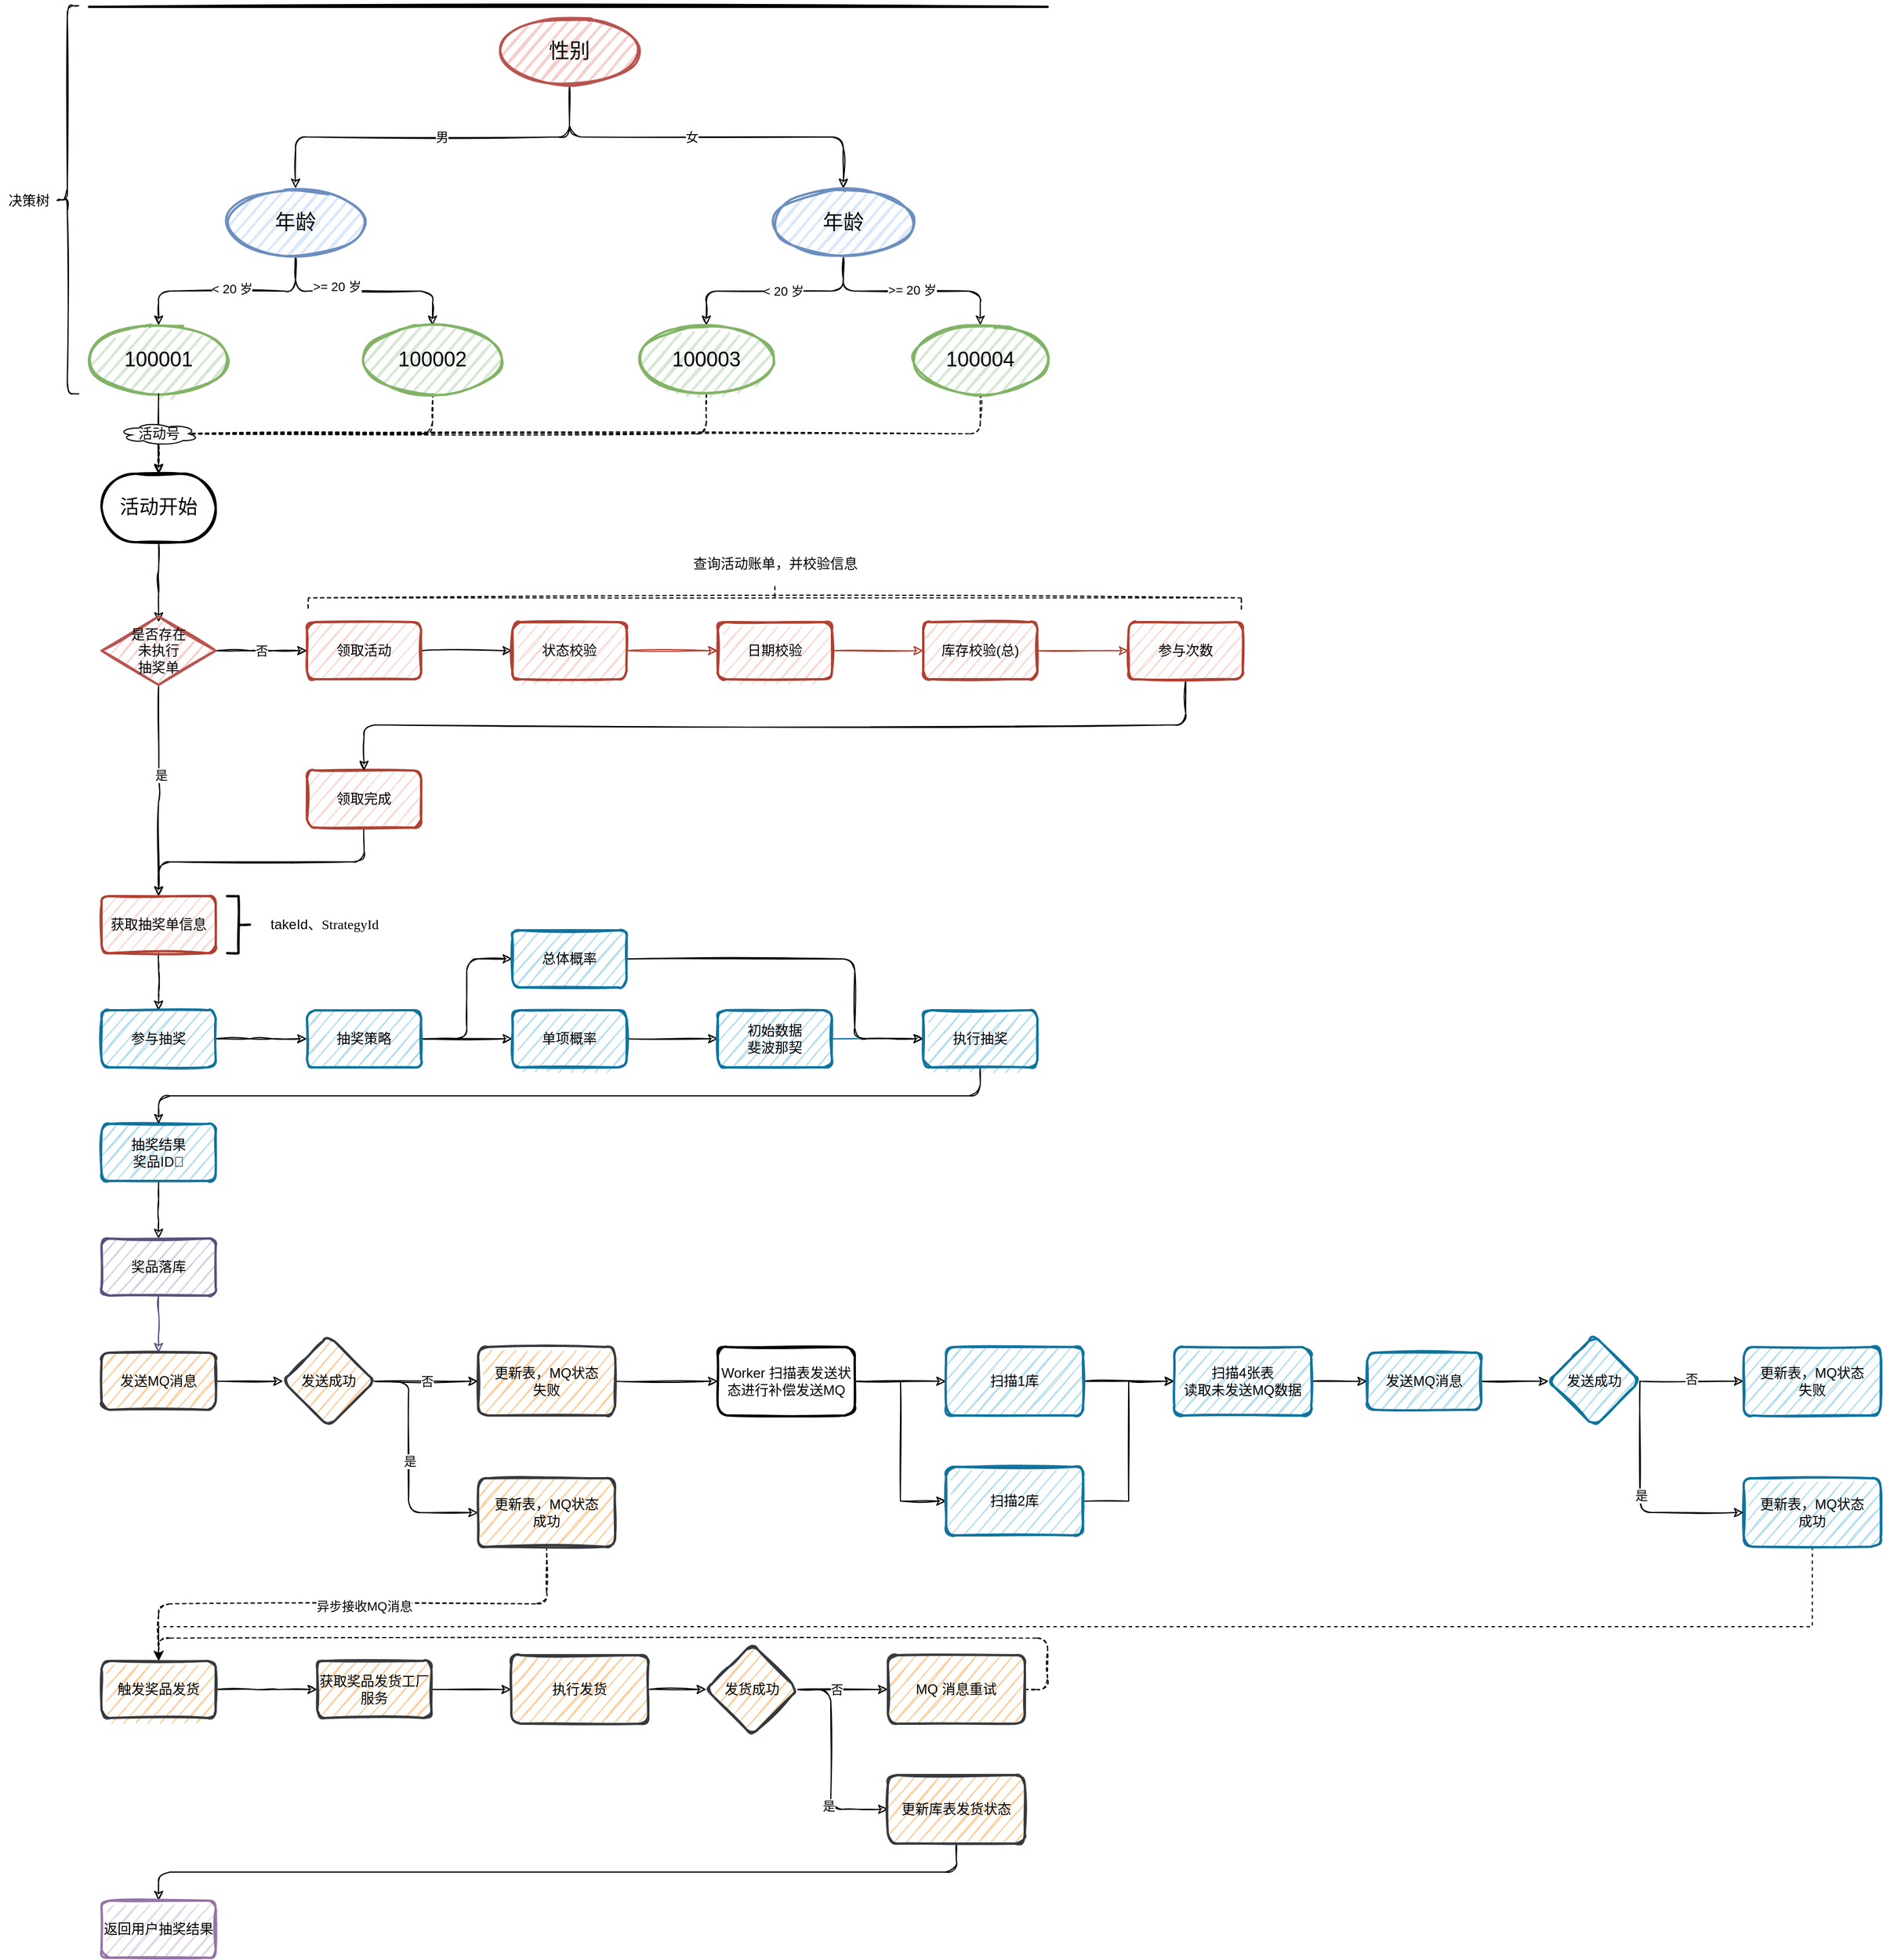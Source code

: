 <mxfile version="15.4.0" type="device" pages="2"><diagram id="vXGlkZkOUuBDMCx0TaZ9" name="主流程"><mxGraphModel dx="1773" dy="1756" grid="1" gridSize="10" guides="1" tooltips="1" connect="1" arrows="1" fold="1" page="1" pageScale="1" pageWidth="827" pageHeight="1169" math="0" shadow="0"><root><mxCell id="0"/><mxCell id="1" parent="0"/><mxCell id="6XH0-8EDcf9ullUSbxHj-54" style="edgeStyle=elbowEdgeStyle;sketch=1;orthogonalLoop=1;jettySize=auto;elbow=vertical;html=1;exitX=0.5;exitY=1;exitDx=0;exitDy=0;exitPerimeter=0;" parent="1" source="6XH0-8EDcf9ullUSbxHj-1" edge="1"><mxGeometry relative="1" as="geometry"><mxPoint x="131" y="120" as="targetPoint"/></mxGeometry></mxCell><mxCell id="6XH0-8EDcf9ullUSbxHj-1" value="&lt;font style=&quot;font-size: 17px&quot;&gt;活动开始&lt;/font&gt;" style="strokeWidth=2;html=1;shape=mxgraph.flowchart.terminator;whiteSpace=wrap;sketch=1;rounded=1;" parent="1" vertex="1"><mxGeometry x="81" y="-10" width="100" height="60" as="geometry"/></mxCell><mxCell id="6XH0-8EDcf9ullUSbxHj-8" value="" style="edgeStyle=none;sketch=1;orthogonalLoop=1;jettySize=auto;html=1;" parent="1" source="6XH0-8EDcf9ullUSbxHj-4" target="6XH0-8EDcf9ullUSbxHj-7" edge="1"><mxGeometry relative="1" as="geometry"/></mxCell><mxCell id="6XH0-8EDcf9ullUSbxHj-4" value="领取活动" style="whiteSpace=wrap;html=1;absoluteArcSize=1;arcSize=14;strokeWidth=2;sketch=1;fillColor=#fad9d5;strokeColor=#ae4132;rounded=1;" parent="1" vertex="1"><mxGeometry x="261" y="120" width="100" height="50" as="geometry"/></mxCell><mxCell id="6XH0-8EDcf9ullUSbxHj-49" value="" style="edgeStyle=elbowEdgeStyle;sketch=1;orthogonalLoop=1;jettySize=auto;elbow=vertical;html=1;" parent="1" source="6XH0-8EDcf9ullUSbxHj-15" target="6XH0-8EDcf9ullUSbxHj-48" edge="1"><mxGeometry relative="1" as="geometry"/></mxCell><mxCell id="6XH0-8EDcf9ullUSbxHj-15" value="领取完成" style="whiteSpace=wrap;html=1;absoluteArcSize=1;arcSize=14;strokeWidth=2;sketch=1;fillColor=#fad9d5;strokeColor=#ae4132;rounded=1;" parent="1" vertex="1"><mxGeometry x="261" y="250" width="100" height="50" as="geometry"/></mxCell><mxCell id="6XH0-8EDcf9ullUSbxHj-50" style="edgeStyle=elbowEdgeStyle;sketch=1;orthogonalLoop=1;jettySize=auto;elbow=vertical;html=1;exitX=0.5;exitY=1;exitDx=0;exitDy=0;entryX=0.5;entryY=0;entryDx=0;entryDy=0;" parent="1" source="6XH0-8EDcf9ullUSbxHj-48" target="6XH0-8EDcf9ullUSbxHj-19" edge="1"><mxGeometry relative="1" as="geometry"/></mxCell><mxCell id="6XH0-8EDcf9ullUSbxHj-48" value="获取抽奖单信息" style="whiteSpace=wrap;html=1;absoluteArcSize=1;arcSize=14;strokeWidth=2;sketch=1;fillColor=#fad9d5;strokeColor=#ae4132;rounded=1;" parent="1" vertex="1"><mxGeometry x="81" y="360" width="100" height="50" as="geometry"/></mxCell><mxCell id="6XH0-8EDcf9ullUSbxHj-23" value="" style="edgeStyle=elbowEdgeStyle;sketch=1;orthogonalLoop=1;jettySize=auto;elbow=vertical;html=1;fillColor=#b1ddf0;" parent="1" source="6XH0-8EDcf9ullUSbxHj-19" target="6XH0-8EDcf9ullUSbxHj-22" edge="1"><mxGeometry relative="1" as="geometry"/></mxCell><mxCell id="6XH0-8EDcf9ullUSbxHj-19" value="参与抽奖" style="whiteSpace=wrap;html=1;absoluteArcSize=1;arcSize=14;strokeWidth=2;sketch=1;fillColor=#b1ddf0;strokeColor=#10739e;rounded=1;" parent="1" vertex="1"><mxGeometry x="81" y="460" width="100" height="50" as="geometry"/></mxCell><mxCell id="6XH0-8EDcf9ullUSbxHj-41" value="" style="edgeStyle=elbowEdgeStyle;sketch=1;orthogonalLoop=1;jettySize=auto;elbow=vertical;html=1;" parent="1" source="6XH0-8EDcf9ullUSbxHj-37" target="6XH0-8EDcf9ullUSbxHj-40" edge="1"><mxGeometry relative="1" as="geometry"/></mxCell><mxCell id="6XH0-8EDcf9ullUSbxHj-37" value="抽奖结果&lt;br&gt;奖品ID🏅" style="whiteSpace=wrap;html=1;absoluteArcSize=1;arcSize=14;strokeWidth=2;sketch=1;fillColor=#b1ddf0;strokeColor=#10739e;rounded=1;" parent="1" vertex="1"><mxGeometry x="81" y="559.5" width="100" height="50" as="geometry"/></mxCell><mxCell id="6XH0-8EDcf9ullUSbxHj-43" value="" style="edgeStyle=elbowEdgeStyle;sketch=1;orthogonalLoop=1;jettySize=auto;elbow=vertical;html=1;fillColor=#d0cee2;strokeColor=#56517e;" parent="1" source="6XH0-8EDcf9ullUSbxHj-40" target="6XH0-8EDcf9ullUSbxHj-42" edge="1"><mxGeometry relative="1" as="geometry"/></mxCell><mxCell id="6XH0-8EDcf9ullUSbxHj-40" value="奖品落库" style="whiteSpace=wrap;html=1;absoluteArcSize=1;arcSize=14;strokeWidth=2;sketch=1;fillColor=#d0cee2;strokeColor=#56517e;rounded=1;" parent="1" vertex="1"><mxGeometry x="81" y="660" width="100" height="50" as="geometry"/></mxCell><mxCell id="6XH0-8EDcf9ullUSbxHj-45" value="" style="edgeStyle=elbowEdgeStyle;sketch=1;orthogonalLoop=1;jettySize=auto;elbow=vertical;html=1;dashed=1;" parent="1" source="-R9svivSNMf1CffQlSae-5" target="6XH0-8EDcf9ullUSbxHj-44" edge="1"><mxGeometry relative="1" as="geometry"/></mxCell><mxCell id="-R9svivSNMf1CffQlSae-14" value="异步接收MQ消息" style="edgeLabel;html=1;align=center;verticalAlign=middle;resizable=0;points=[];rounded=1;" parent="6XH0-8EDcf9ullUSbxHj-45" vertex="1" connectable="0"><mxGeometry x="-0.509" y="2" relative="1" as="geometry"><mxPoint x="-102" as="offset"/></mxGeometry></mxCell><mxCell id="-R9svivSNMf1CffQlSae-4" value="" style="edgeStyle=orthogonalEdgeStyle;orthogonalLoop=1;jettySize=auto;html=1;sketch=1;" parent="1" source="6XH0-8EDcf9ullUSbxHj-42" target="-R9svivSNMf1CffQlSae-3" edge="1"><mxGeometry relative="1" as="geometry"/></mxCell><mxCell id="6XH0-8EDcf9ullUSbxHj-42" value="发送MQ消息" style="whiteSpace=wrap;html=1;absoluteArcSize=1;arcSize=14;strokeWidth=2;sketch=1;fillColor=#ffcc99;strokeColor=#36393d;rounded=1;" parent="1" vertex="1"><mxGeometry x="81" y="760" width="100" height="50" as="geometry"/></mxCell><mxCell id="6XH0-8EDcf9ullUSbxHj-47" value="" style="edgeStyle=elbowEdgeStyle;sketch=1;orthogonalLoop=1;jettySize=auto;elbow=vertical;html=1;fillColor=#d5e8d4;" parent="1" source="6XH0-8EDcf9ullUSbxHj-44" target="6XH0-8EDcf9ullUSbxHj-46" edge="1"><mxGeometry relative="1" as="geometry"/></mxCell><mxCell id="6XH0-8EDcf9ullUSbxHj-44" value="触发奖品发货" style="whiteSpace=wrap;html=1;absoluteArcSize=1;arcSize=14;strokeWidth=2;sketch=1;fillColor=#ffcc99;strokeColor=#36393d;rounded=1;" parent="1" vertex="1"><mxGeometry x="81" y="1030" width="100" height="50" as="geometry"/></mxCell><mxCell id="-R9svivSNMf1CffQlSae-16" value="" style="edgeStyle=orthogonalEdgeStyle;sketch=1;orthogonalLoop=1;jettySize=auto;html=1;" parent="1" source="6XH0-8EDcf9ullUSbxHj-46" target="-R9svivSNMf1CffQlSae-15" edge="1"><mxGeometry relative="1" as="geometry"/></mxCell><mxCell id="6XH0-8EDcf9ullUSbxHj-46" value="获取奖品发货工厂服务" style="whiteSpace=wrap;html=1;absoluteArcSize=1;arcSize=14;strokeWidth=2;sketch=1;fillColor=#ffcc99;strokeColor=#36393d;rounded=1;" parent="1" vertex="1"><mxGeometry x="270" y="1030" width="100" height="50" as="geometry"/></mxCell><mxCell id="6XH0-8EDcf9ullUSbxHj-28" style="edgeStyle=orthogonalEdgeStyle;sketch=1;orthogonalLoop=1;jettySize=auto;html=1;exitX=1;exitY=0.5;exitDx=0;exitDy=0;entryX=0;entryY=0.5;entryDx=0;entryDy=0;" parent="1" source="6XH0-8EDcf9ullUSbxHj-22" target="6XH0-8EDcf9ullUSbxHj-24" edge="1"><mxGeometry relative="1" as="geometry"/></mxCell><mxCell id="6XH0-8EDcf9ullUSbxHj-29" style="edgeStyle=none;sketch=1;orthogonalLoop=1;jettySize=auto;html=1;exitX=1;exitY=0.5;exitDx=0;exitDy=0;fillColor=#b1ddf0;" parent="1" source="6XH0-8EDcf9ullUSbxHj-22" target="6XH0-8EDcf9ullUSbxHj-26" edge="1"><mxGeometry relative="1" as="geometry"/></mxCell><mxCell id="6XH0-8EDcf9ullUSbxHj-22" value="抽奖策略" style="whiteSpace=wrap;html=1;absoluteArcSize=1;arcSize=14;strokeWidth=2;sketch=1;fillColor=#b1ddf0;strokeColor=#10739e;rounded=1;" parent="1" vertex="1"><mxGeometry x="261" y="460" width="100" height="50" as="geometry"/></mxCell><mxCell id="6XH0-8EDcf9ullUSbxHj-31" value="" style="edgeStyle=none;sketch=1;orthogonalLoop=1;jettySize=auto;html=1;fillColor=#b1ddf0;" parent="1" source="6XH0-8EDcf9ullUSbxHj-26" target="6XH0-8EDcf9ullUSbxHj-30" edge="1"><mxGeometry relative="1" as="geometry"/></mxCell><mxCell id="6XH0-8EDcf9ullUSbxHj-26" value="单项概率" style="whiteSpace=wrap;html=1;absoluteArcSize=1;arcSize=14;strokeWidth=2;sketch=1;fillColor=#b1ddf0;strokeColor=#10739e;rounded=1;" parent="1" vertex="1"><mxGeometry x="441" y="460" width="100" height="50" as="geometry"/></mxCell><mxCell id="6XH0-8EDcf9ullUSbxHj-35" value="" style="edgeStyle=orthogonalEdgeStyle;sketch=1;orthogonalLoop=1;jettySize=auto;html=1;fillColor=#b1ddf0;strokeColor=#10739e;" parent="1" source="6XH0-8EDcf9ullUSbxHj-30" target="6XH0-8EDcf9ullUSbxHj-34" edge="1"><mxGeometry relative="1" as="geometry"/></mxCell><mxCell id="6XH0-8EDcf9ullUSbxHj-30" value="初始数据&lt;br&gt;斐波那契" style="whiteSpace=wrap;html=1;absoluteArcSize=1;arcSize=14;strokeWidth=2;sketch=1;fillColor=#b1ddf0;strokeColor=#10739e;rounded=1;" parent="1" vertex="1"><mxGeometry x="621" y="460" width="100" height="50" as="geometry"/></mxCell><mxCell id="6XH0-8EDcf9ullUSbxHj-39" style="edgeStyle=elbowEdgeStyle;sketch=1;orthogonalLoop=1;jettySize=auto;elbow=vertical;html=1;exitX=0.5;exitY=1;exitDx=0;exitDy=0;entryX=0.5;entryY=0;entryDx=0;entryDy=0;" parent="1" source="6XH0-8EDcf9ullUSbxHj-34" target="6XH0-8EDcf9ullUSbxHj-37" edge="1"><mxGeometry relative="1" as="geometry"/></mxCell><mxCell id="6XH0-8EDcf9ullUSbxHj-34" value="执行抽奖" style="whiteSpace=wrap;html=1;absoluteArcSize=1;arcSize=14;strokeWidth=2;sketch=1;fillColor=#b1ddf0;strokeColor=#10739e;rounded=1;" parent="1" vertex="1"><mxGeometry x="801" y="460" width="100" height="50" as="geometry"/></mxCell><mxCell id="6XH0-8EDcf9ullUSbxHj-33" style="edgeStyle=orthogonalEdgeStyle;sketch=1;orthogonalLoop=1;jettySize=auto;html=1;exitX=1;exitY=0.5;exitDx=0;exitDy=0;entryX=0;entryY=0.5;entryDx=0;entryDy=0;" parent="1" source="6XH0-8EDcf9ullUSbxHj-24" target="6XH0-8EDcf9ullUSbxHj-34" edge="1"><mxGeometry relative="1" as="geometry"><Array as="points"><mxPoint x="741" y="415"/><mxPoint x="741" y="485"/></Array></mxGeometry></mxCell><mxCell id="6XH0-8EDcf9ullUSbxHj-24" value="总体概率" style="whiteSpace=wrap;html=1;absoluteArcSize=1;arcSize=14;strokeWidth=2;sketch=1;fillColor=#b1ddf0;strokeColor=#10739e;rounded=1;" parent="1" vertex="1"><mxGeometry x="441" y="390" width="100" height="50" as="geometry"/></mxCell><mxCell id="6XH0-8EDcf9ullUSbxHj-10" value="" style="edgeStyle=none;sketch=1;orthogonalLoop=1;jettySize=auto;html=1;fillColor=#fad9d5;strokeColor=#ae4132;" parent="1" source="6XH0-8EDcf9ullUSbxHj-7" target="6XH0-8EDcf9ullUSbxHj-9" edge="1"><mxGeometry relative="1" as="geometry"/></mxCell><mxCell id="6XH0-8EDcf9ullUSbxHj-7" value="状态校验" style="whiteSpace=wrap;html=1;absoluteArcSize=1;arcSize=14;strokeWidth=2;sketch=1;fillColor=#fad9d5;strokeColor=#ae4132;rounded=1;" parent="1" vertex="1"><mxGeometry x="441" y="120" width="100" height="50" as="geometry"/></mxCell><mxCell id="6XH0-8EDcf9ullUSbxHj-12" value="" style="edgeStyle=none;sketch=1;orthogonalLoop=1;jettySize=auto;html=1;fillColor=#fad9d5;strokeColor=#ae4132;" parent="1" source="6XH0-8EDcf9ullUSbxHj-9" target="6XH0-8EDcf9ullUSbxHj-11" edge="1"><mxGeometry relative="1" as="geometry"/></mxCell><mxCell id="6XH0-8EDcf9ullUSbxHj-9" value="日期校验" style="whiteSpace=wrap;html=1;absoluteArcSize=1;arcSize=14;strokeWidth=2;sketch=1;fillColor=#fad9d5;strokeColor=#ae4132;rounded=1;" parent="1" vertex="1"><mxGeometry x="621" y="120" width="100" height="50" as="geometry"/></mxCell><mxCell id="6XH0-8EDcf9ullUSbxHj-14" value="" style="edgeStyle=none;sketch=1;orthogonalLoop=1;jettySize=auto;html=1;fillColor=#fad9d5;strokeColor=#ae4132;" parent="1" source="6XH0-8EDcf9ullUSbxHj-11" target="6XH0-8EDcf9ullUSbxHj-13" edge="1"><mxGeometry relative="1" as="geometry"/></mxCell><mxCell id="6XH0-8EDcf9ullUSbxHj-11" value="库存校验(总)" style="whiteSpace=wrap;html=1;absoluteArcSize=1;arcSize=14;strokeWidth=2;sketch=1;fillColor=#fad9d5;strokeColor=#ae4132;rounded=1;" parent="1" vertex="1"><mxGeometry x="801" y="120" width="100" height="50" as="geometry"/></mxCell><mxCell id="6XH0-8EDcf9ullUSbxHj-18" style="edgeStyle=elbowEdgeStyle;sketch=1;orthogonalLoop=1;jettySize=auto;elbow=vertical;html=1;exitX=0.5;exitY=1;exitDx=0;exitDy=0;" parent="1" source="6XH0-8EDcf9ullUSbxHj-13" target="6XH0-8EDcf9ullUSbxHj-15" edge="1"><mxGeometry relative="1" as="geometry"/></mxCell><mxCell id="6XH0-8EDcf9ullUSbxHj-13" value="参与次数" style="whiteSpace=wrap;html=1;absoluteArcSize=1;arcSize=14;strokeWidth=2;sketch=1;fillColor=#fad9d5;strokeColor=#ae4132;rounded=1;" parent="1" vertex="1"><mxGeometry x="981" y="120" width="100" height="50" as="geometry"/></mxCell><mxCell id="6XH0-8EDcf9ullUSbxHj-51" value="" style="strokeWidth=2;html=1;shape=mxgraph.flowchart.annotation_2;align=left;labelPosition=right;pointerEvents=1;sketch=1;gradientColor=none;rotation=-180;rounded=1;" parent="1" vertex="1"><mxGeometry x="191" y="360" width="20" height="50" as="geometry"/></mxCell><mxCell id="6XH0-8EDcf9ullUSbxHj-52" value="&lt;span&gt;takeId、&lt;/span&gt;&lt;span style=&quot;font-size: 9pt ; background-color: rgb(255 , 255 , 255) ; font-family: &amp;#34;menlo&amp;#34;&quot;&gt;StrategyId&lt;/span&gt;" style="text;html=1;align=center;verticalAlign=middle;resizable=0;points=[];autosize=1;rounded=1;" parent="1" vertex="1"><mxGeometry x="211" y="375" width="130" height="20" as="geometry"/></mxCell><mxCell id="6XH0-8EDcf9ullUSbxHj-56" value="否" style="edgeStyle=elbowEdgeStyle;sketch=1;orthogonalLoop=1;jettySize=auto;elbow=horizontal;html=1;exitX=1;exitY=0.5;exitDx=0;exitDy=0;exitPerimeter=0;entryX=0;entryY=0.5;entryDx=0;entryDy=0;" parent="1" source="6XH0-8EDcf9ullUSbxHj-55" target="6XH0-8EDcf9ullUSbxHj-4" edge="1"><mxGeometry relative="1" as="geometry"><mxPoint x="181" y="190" as="targetPoint"/></mxGeometry></mxCell><mxCell id="6XH0-8EDcf9ullUSbxHj-57" style="edgeStyle=elbowEdgeStyle;sketch=1;orthogonalLoop=1;jettySize=auto;elbow=vertical;html=1;exitX=0.5;exitY=1;exitDx=0;exitDy=0;exitPerimeter=0;entryX=0.5;entryY=0;entryDx=0;entryDy=0;" parent="1" source="6XH0-8EDcf9ullUSbxHj-55" target="6XH0-8EDcf9ullUSbxHj-48" edge="1"><mxGeometry relative="1" as="geometry"/></mxCell><mxCell id="6XH0-8EDcf9ullUSbxHj-58" value="是" style="edgeLabel;html=1;align=center;verticalAlign=middle;resizable=0;points=[];rounded=1;" parent="6XH0-8EDcf9ullUSbxHj-57" vertex="1" connectable="0"><mxGeometry x="0.005" y="14" relative="1" as="geometry"><mxPoint x="-12" y="-14" as="offset"/></mxGeometry></mxCell><mxCell id="6XH0-8EDcf9ullUSbxHj-55" value="是否存在&lt;br&gt;未执行&lt;br&gt;抽奖单" style="strokeWidth=2;html=1;shape=mxgraph.flowchart.decision;whiteSpace=wrap;sketch=1;fillColor=#f8cecc;strokeColor=#b85450;rounded=1;" parent="1" vertex="1"><mxGeometry x="81" y="115" width="100" height="60" as="geometry"/></mxCell><mxCell id="6XH0-8EDcf9ullUSbxHj-59" value="" style="strokeWidth=1;html=1;shape=mxgraph.flowchart.annotation_2;align=left;labelPosition=right;pointerEvents=1;sketch=1;gradientColor=none;rotation=90;dashed=1;rounded=1;" parent="1" vertex="1"><mxGeometry x="661" y="-310" width="20" height="817.5" as="geometry"/></mxCell><mxCell id="6XH0-8EDcf9ullUSbxHj-60" value="查询活动账单，并校验信息" style="text;html=1;align=center;verticalAlign=middle;resizable=0;points=[];autosize=1;rounded=1;" parent="1" vertex="1"><mxGeometry x="591" y="59" width="160" height="20" as="geometry"/></mxCell><mxCell id="PpdrGsxcxqGXUW3jAKNM-9" style="edgeStyle=orthogonalEdgeStyle;sketch=1;orthogonalLoop=1;jettySize=auto;html=1;exitX=0.5;exitY=1;exitDx=0;exitDy=0;entryX=0.5;entryY=0;entryDx=0;entryDy=0;" parent="1" source="PpdrGsxcxqGXUW3jAKNM-1" target="PpdrGsxcxqGXUW3jAKNM-2" edge="1"><mxGeometry relative="1" as="geometry"/></mxCell><mxCell id="PpdrGsxcxqGXUW3jAKNM-11" value="男" style="edgeLabel;html=1;align=center;verticalAlign=middle;resizable=0;points=[];rounded=1;" parent="PpdrGsxcxqGXUW3jAKNM-9" vertex="1" connectable="0"><mxGeometry x="-0.05" relative="1" as="geometry"><mxPoint as="offset"/></mxGeometry></mxCell><mxCell id="PpdrGsxcxqGXUW3jAKNM-10" style="edgeStyle=orthogonalEdgeStyle;sketch=1;orthogonalLoop=1;jettySize=auto;html=1;exitX=0.5;exitY=1;exitDx=0;exitDy=0;" parent="1" source="PpdrGsxcxqGXUW3jAKNM-1" target="PpdrGsxcxqGXUW3jAKNM-3" edge="1"><mxGeometry relative="1" as="geometry"/></mxCell><mxCell id="PpdrGsxcxqGXUW3jAKNM-12" value="女" style="edgeLabel;html=1;align=center;verticalAlign=middle;resizable=0;points=[];rounded=1;" parent="PpdrGsxcxqGXUW3jAKNM-10" vertex="1" connectable="0"><mxGeometry x="-0.082" relative="1" as="geometry"><mxPoint as="offset"/></mxGeometry></mxCell><mxCell id="PpdrGsxcxqGXUW3jAKNM-1" value="&lt;font style=&quot;font-size: 18px&quot;&gt;性别&lt;/font&gt;" style="ellipse;whiteSpace=wrap;html=1;strokeWidth=2;fillWeight=2;hachureGap=8;fillColor=#f8cecc;fillStyle=dots;sketch=1;strokeColor=#b85450;rounded=1;" parent="1" vertex="1"><mxGeometry x="431" y="-410" width="120" height="60" as="geometry"/></mxCell><mxCell id="PpdrGsxcxqGXUW3jAKNM-13" style="edgeStyle=orthogonalEdgeStyle;sketch=1;orthogonalLoop=1;jettySize=auto;html=1;exitX=0.5;exitY=1;exitDx=0;exitDy=0;" parent="1" source="PpdrGsxcxqGXUW3jAKNM-2" target="PpdrGsxcxqGXUW3jAKNM-6" edge="1"><mxGeometry relative="1" as="geometry"/></mxCell><mxCell id="PpdrGsxcxqGXUW3jAKNM-15" value="&amp;lt; 20 岁" style="edgeLabel;html=1;align=center;verticalAlign=middle;resizable=0;points=[];rounded=1;" parent="PpdrGsxcxqGXUW3jAKNM-13" vertex="1" connectable="0"><mxGeometry x="-0.044" y="-2" relative="1" as="geometry"><mxPoint as="offset"/></mxGeometry></mxCell><mxCell id="PpdrGsxcxqGXUW3jAKNM-14" style="edgeStyle=orthogonalEdgeStyle;sketch=1;orthogonalLoop=1;jettySize=auto;html=1;exitX=0.5;exitY=1;exitDx=0;exitDy=0;entryX=0.5;entryY=0;entryDx=0;entryDy=0;" parent="1" source="PpdrGsxcxqGXUW3jAKNM-2" target="PpdrGsxcxqGXUW3jAKNM-7" edge="1"><mxGeometry relative="1" as="geometry"/></mxCell><mxCell id="PpdrGsxcxqGXUW3jAKNM-16" value="&amp;gt;= 20 岁" style="edgeLabel;html=1;align=center;verticalAlign=middle;resizable=0;points=[];rounded=1;" parent="PpdrGsxcxqGXUW3jAKNM-14" vertex="1" connectable="0"><mxGeometry x="-0.267" y="4" relative="1" as="geometry"><mxPoint as="offset"/></mxGeometry></mxCell><mxCell id="PpdrGsxcxqGXUW3jAKNM-2" value="&lt;font style=&quot;font-size: 18px&quot;&gt;年龄&lt;/font&gt;" style="ellipse;whiteSpace=wrap;html=1;strokeWidth=2;fillWeight=2;hachureGap=8;fillColor=#dae8fc;fillStyle=dots;sketch=1;strokeColor=#6c8ebf;rounded=1;" parent="1" vertex="1"><mxGeometry x="191" y="-260" width="120" height="60" as="geometry"/></mxCell><mxCell id="PpdrGsxcxqGXUW3jAKNM-19" style="edgeStyle=orthogonalEdgeStyle;sketch=1;orthogonalLoop=1;jettySize=auto;html=1;exitX=0.5;exitY=1;exitDx=0;exitDy=0;entryX=0.5;entryY=0;entryDx=0;entryDy=0;" parent="1" source="PpdrGsxcxqGXUW3jAKNM-3" target="PpdrGsxcxqGXUW3jAKNM-17" edge="1"><mxGeometry relative="1" as="geometry"/></mxCell><mxCell id="PpdrGsxcxqGXUW3jAKNM-21" value="&amp;lt; 20 岁" style="edgeLabel;html=1;align=center;verticalAlign=middle;resizable=0;points=[];rounded=1;" parent="PpdrGsxcxqGXUW3jAKNM-19" vertex="1" connectable="0"><mxGeometry x="-0.078" relative="1" as="geometry"><mxPoint as="offset"/></mxGeometry></mxCell><mxCell id="PpdrGsxcxqGXUW3jAKNM-20" style="edgeStyle=orthogonalEdgeStyle;sketch=1;orthogonalLoop=1;jettySize=auto;html=1;exitX=0.5;exitY=1;exitDx=0;exitDy=0;" parent="1" source="PpdrGsxcxqGXUW3jAKNM-3" target="PpdrGsxcxqGXUW3jAKNM-18" edge="1"><mxGeometry relative="1" as="geometry"/></mxCell><mxCell id="PpdrGsxcxqGXUW3jAKNM-22" value="&amp;gt;= 20 岁" style="edgeLabel;html=1;align=center;verticalAlign=middle;resizable=0;points=[];rounded=1;" parent="PpdrGsxcxqGXUW3jAKNM-20" vertex="1" connectable="0"><mxGeometry y="1" relative="1" as="geometry"><mxPoint as="offset"/></mxGeometry></mxCell><mxCell id="PpdrGsxcxqGXUW3jAKNM-3" value="&lt;font style=&quot;font-size: 18px&quot;&gt;年龄&lt;/font&gt;" style="ellipse;whiteSpace=wrap;html=1;strokeWidth=2;fillWeight=2;hachureGap=8;fillColor=#dae8fc;fillStyle=dots;sketch=1;strokeColor=#6c8ebf;rounded=1;" parent="1" vertex="1"><mxGeometry x="671" y="-260" width="120" height="60" as="geometry"/></mxCell><mxCell id="PpdrGsxcxqGXUW3jAKNM-6" value="&lt;font style=&quot;font-size: 18px&quot;&gt;100001&lt;/font&gt;" style="ellipse;whiteSpace=wrap;html=1;strokeWidth=2;fillWeight=2;hachureGap=8;fillColor=#d5e8d4;fillStyle=dots;sketch=1;strokeColor=#82b366;rounded=1;" parent="1" vertex="1"><mxGeometry x="71" y="-140" width="120" height="60" as="geometry"/></mxCell><mxCell id="PpdrGsxcxqGXUW3jAKNM-39" style="edgeStyle=orthogonalEdgeStyle;sketch=1;orthogonalLoop=1;jettySize=auto;html=1;exitX=0.5;exitY=1;exitDx=0;exitDy=0;dashed=1;strokeWidth=1;" parent="1" source="PpdrGsxcxqGXUW3jAKNM-7" target="6XH0-8EDcf9ullUSbxHj-1" edge="1"><mxGeometry relative="1" as="geometry"/></mxCell><mxCell id="PpdrGsxcxqGXUW3jAKNM-7" value="&lt;span style=&quot;font-size: 18px&quot;&gt;100002&lt;/span&gt;" style="ellipse;whiteSpace=wrap;html=1;strokeWidth=2;fillWeight=2;hachureGap=8;fillColor=#d5e8d4;fillStyle=dots;sketch=1;strokeColor=#82b366;rounded=1;" parent="1" vertex="1"><mxGeometry x="311" y="-140" width="120" height="60" as="geometry"/></mxCell><mxCell id="PpdrGsxcxqGXUW3jAKNM-40" style="edgeStyle=orthogonalEdgeStyle;sketch=1;orthogonalLoop=1;jettySize=auto;html=1;exitX=0.5;exitY=1;exitDx=0;exitDy=0;dashed=1;strokeWidth=1;" parent="1" source="PpdrGsxcxqGXUW3jAKNM-17" target="6XH0-8EDcf9ullUSbxHj-1" edge="1"><mxGeometry relative="1" as="geometry"/></mxCell><mxCell id="PpdrGsxcxqGXUW3jAKNM-17" value="&lt;span style=&quot;font-size: 18px&quot;&gt;100003&lt;/span&gt;" style="ellipse;whiteSpace=wrap;html=1;strokeWidth=2;fillWeight=2;hachureGap=8;fillColor=#d5e8d4;fillStyle=dots;sketch=1;strokeColor=#82b366;rounded=1;" parent="1" vertex="1"><mxGeometry x="551" y="-140" width="120" height="60" as="geometry"/></mxCell><mxCell id="PpdrGsxcxqGXUW3jAKNM-41" style="edgeStyle=orthogonalEdgeStyle;sketch=1;orthogonalLoop=1;jettySize=auto;html=1;exitX=0.5;exitY=1;exitDx=0;exitDy=0;entryX=0.5;entryY=0;entryDx=0;entryDy=0;entryPerimeter=0;dashed=1;strokeWidth=1;" parent="1" source="PpdrGsxcxqGXUW3jAKNM-18" target="6XH0-8EDcf9ullUSbxHj-1" edge="1"><mxGeometry relative="1" as="geometry"/></mxCell><mxCell id="PpdrGsxcxqGXUW3jAKNM-18" value="&lt;span style=&quot;font-size: 18px&quot;&gt;100004&lt;/span&gt;" style="ellipse;whiteSpace=wrap;html=1;strokeWidth=2;fillWeight=2;hachureGap=8;fillColor=#d5e8d4;fillStyle=dots;sketch=1;strokeColor=#82b366;rounded=1;" parent="1" vertex="1"><mxGeometry x="791" y="-140" width="120" height="60" as="geometry"/></mxCell><mxCell id="PpdrGsxcxqGXUW3jAKNM-32" value="" style="endArrow=classic;html=1;exitX=0.5;exitY=1;exitDx=0;exitDy=0;entryX=0.5;entryY=0;entryDx=0;entryDy=0;entryPerimeter=0;sketch=1;" parent="1" source="PpdrGsxcxqGXUW3jAKNM-6" target="6XH0-8EDcf9ullUSbxHj-1" edge="1"><mxGeometry relative="1" as="geometry"><mxPoint x="361" y="-40" as="sourcePoint"/><mxPoint x="291" y="-20" as="targetPoint"/></mxGeometry></mxCell><mxCell id="PpdrGsxcxqGXUW3jAKNM-33" value="活动号" style="shape=cloud;html=1;outlineConnect=0;rounded=1;" parent="PpdrGsxcxqGXUW3jAKNM-32" vertex="1"><mxGeometry width="70" height="20" relative="1" as="geometry"><mxPoint x="-35" y="-10" as="offset"/></mxGeometry></mxCell><mxCell id="PpdrGsxcxqGXUW3jAKNM-34" value="" style="shape=curlyBracket;whiteSpace=wrap;html=1;sketch=1;rounded=1;" parent="1" vertex="1"><mxGeometry x="41" y="-420" width="20" height="340" as="geometry"/></mxCell><mxCell id="PpdrGsxcxqGXUW3jAKNM-37" value="决策树" style="text;html=1;align=center;verticalAlign=middle;resizable=0;points=[];autosize=1;rounded=1;" parent="1" vertex="1"><mxGeometry x="-8" y="-259" width="50" height="20" as="geometry"/></mxCell><mxCell id="PpdrGsxcxqGXUW3jAKNM-38" value="" style="line;strokeWidth=2;html=1;sketch=1;rounded=1;" parent="1" vertex="1"><mxGeometry x="70" y="-424" width="840" height="10" as="geometry"/></mxCell><mxCell id="-R9svivSNMf1CffQlSae-6" value="" style="edgeStyle=orthogonalEdgeStyle;orthogonalLoop=1;jettySize=auto;html=1;sketch=1;entryX=0;entryY=0.5;entryDx=0;entryDy=0;" parent="1" source="-R9svivSNMf1CffQlSae-3" target="-R9svivSNMf1CffQlSae-5" edge="1"><mxGeometry relative="1" as="geometry"><Array as="points"><mxPoint x="350" y="785"/><mxPoint x="350" y="900"/></Array></mxGeometry></mxCell><mxCell id="-R9svivSNMf1CffQlSae-7" value="是" style="edgeLabel;html=1;align=center;verticalAlign=middle;resizable=0;points=[];rounded=1;" parent="-R9svivSNMf1CffQlSae-6" vertex="1" connectable="0"><mxGeometry x="-0.033" y="1" relative="1" as="geometry"><mxPoint as="offset"/></mxGeometry></mxCell><mxCell id="-R9svivSNMf1CffQlSae-13" value="否" style="edgeStyle=orthogonalEdgeStyle;sketch=1;orthogonalLoop=1;jettySize=auto;html=1;exitX=1;exitY=0.5;exitDx=0;exitDy=0;entryX=0;entryY=0.5;entryDx=0;entryDy=0;" parent="1" source="-R9svivSNMf1CffQlSae-3" target="-R9svivSNMf1CffQlSae-8" edge="1"><mxGeometry relative="1" as="geometry"/></mxCell><mxCell id="-R9svivSNMf1CffQlSae-3" value="发送成功" style="rhombus;whiteSpace=wrap;html=1;strokeColor=#36393d;strokeWidth=2;fillColor=#ffcc99;arcSize=14;sketch=1;rounded=1;" parent="1" vertex="1"><mxGeometry x="240" y="745" width="80" height="80" as="geometry"/></mxCell><mxCell id="-R9svivSNMf1CffQlSae-5" value="更新表，MQ状态&lt;br&gt;成功" style="whiteSpace=wrap;html=1;strokeColor=#36393d;strokeWidth=2;fillColor=#ffcc99;arcSize=14;sketch=1;rounded=1;" parent="1" vertex="1"><mxGeometry x="411" y="870" width="120" height="60" as="geometry"/></mxCell><mxCell id="-R9svivSNMf1CffQlSae-12" value="" style="edgeStyle=orthogonalEdgeStyle;orthogonalLoop=1;jettySize=auto;html=1;sketch=1;" parent="1" source="-R9svivSNMf1CffQlSae-8" target="-R9svivSNMf1CffQlSae-11" edge="1"><mxGeometry relative="1" as="geometry"/></mxCell><mxCell id="-R9svivSNMf1CffQlSae-8" value="更新表，MQ状态&lt;br&gt;失败" style="whiteSpace=wrap;html=1;strokeColor=#36393d;strokeWidth=2;fillColor=#ffcc99;arcSize=14;sketch=1;rounded=1;" parent="1" vertex="1"><mxGeometry x="411" y="755" width="120" height="60" as="geometry"/></mxCell><mxCell id="grtY7qDk-9TQaA-SVi02-2" value="" style="edgeStyle=orthogonalEdgeStyle;rounded=0;orthogonalLoop=1;jettySize=auto;html=1;sketch=1;" edge="1" parent="1" source="-R9svivSNMf1CffQlSae-11" target="grtY7qDk-9TQaA-SVi02-1"><mxGeometry relative="1" as="geometry"/></mxCell><mxCell id="grtY7qDk-9TQaA-SVi02-18" style="edgeStyle=orthogonalEdgeStyle;rounded=0;sketch=1;orthogonalLoop=1;jettySize=auto;html=1;exitX=1;exitY=0.5;exitDx=0;exitDy=0;entryX=0;entryY=0.5;entryDx=0;entryDy=0;" edge="1" parent="1" source="-R9svivSNMf1CffQlSae-11" target="grtY7qDk-9TQaA-SVi02-3"><mxGeometry relative="1" as="geometry"/></mxCell><mxCell id="-R9svivSNMf1CffQlSae-11" value="Worker 扫描表发送状态进行补偿发送MQ" style="whiteSpace=wrap;html=1;strokeWidth=2;arcSize=14;sketch=1;rounded=1;" parent="1" vertex="1"><mxGeometry x="621" y="755" width="120" height="60" as="geometry"/></mxCell><mxCell id="-R9svivSNMf1CffQlSae-20" value="" style="edgeStyle=orthogonalEdgeStyle;sketch=1;orthogonalLoop=1;jettySize=auto;html=1;" parent="1" source="-R9svivSNMf1CffQlSae-15" target="-R9svivSNMf1CffQlSae-19" edge="1"><mxGeometry relative="1" as="geometry"/></mxCell><mxCell id="-R9svivSNMf1CffQlSae-15" value="执行发货" style="whiteSpace=wrap;html=1;strokeWidth=2;arcSize=14;sketch=1;fillColor=#ffcc99;strokeColor=#36393d;rounded=1;" parent="1" vertex="1"><mxGeometry x="440" y="1025" width="120" height="60" as="geometry"/></mxCell><mxCell id="-R9svivSNMf1CffQlSae-22" value="" style="edgeStyle=orthogonalEdgeStyle;sketch=1;orthogonalLoop=1;jettySize=auto;html=1;entryX=0;entryY=0.5;entryDx=0;entryDy=0;" parent="1" source="-R9svivSNMf1CffQlSae-19" target="-R9svivSNMf1CffQlSae-21" edge="1"><mxGeometry relative="1" as="geometry"><Array as="points"><mxPoint x="720" y="1055"/><mxPoint x="720" y="1160"/></Array></mxGeometry></mxCell><mxCell id="-R9svivSNMf1CffQlSae-25" value="是" style="edgeLabel;html=1;align=center;verticalAlign=middle;resizable=0;points=[];rounded=1;" parent="-R9svivSNMf1CffQlSae-22" vertex="1" connectable="0"><mxGeometry x="0.422" y="-2" relative="1" as="geometry"><mxPoint as="offset"/></mxGeometry></mxCell><mxCell id="-R9svivSNMf1CffQlSae-24" style="edgeStyle=orthogonalEdgeStyle;sketch=1;orthogonalLoop=1;jettySize=auto;html=1;exitX=1;exitY=0.5;exitDx=0;exitDy=0;entryX=0;entryY=0.5;entryDx=0;entryDy=0;" parent="1" source="-R9svivSNMf1CffQlSae-19" target="-R9svivSNMf1CffQlSae-23" edge="1"><mxGeometry relative="1" as="geometry"/></mxCell><mxCell id="-R9svivSNMf1CffQlSae-26" value="否" style="edgeLabel;html=1;align=center;verticalAlign=middle;resizable=0;points=[];rounded=1;" parent="-R9svivSNMf1CffQlSae-24" vertex="1" connectable="0"><mxGeometry x="-0.147" relative="1" as="geometry"><mxPoint as="offset"/></mxGeometry></mxCell><mxCell id="-R9svivSNMf1CffQlSae-19" value="发货成功" style="rhombus;whiteSpace=wrap;html=1;strokeWidth=2;arcSize=14;sketch=1;fillColor=#ffcc99;strokeColor=#36393d;rounded=1;" parent="1" vertex="1"><mxGeometry x="611" y="1015" width="80" height="80" as="geometry"/></mxCell><mxCell id="-R9svivSNMf1CffQlSae-29" style="edgeStyle=orthogonalEdgeStyle;sketch=1;orthogonalLoop=1;jettySize=auto;html=1;exitX=0.5;exitY=1;exitDx=0;exitDy=0;entryX=0.5;entryY=0;entryDx=0;entryDy=0;" parent="1" source="-R9svivSNMf1CffQlSae-21" target="-R9svivSNMf1CffQlSae-28" edge="1"><mxGeometry relative="1" as="geometry"/></mxCell><mxCell id="-R9svivSNMf1CffQlSae-21" value="更新库表发货状态&lt;span style=&quot;color: rgba(0 , 0 , 0 , 0) ; font-family: monospace ; font-size: 0px&quot;&gt;%3CmxGraphModel%3E%3Croot%3E%3CmxCell%20id%3D%220%22%2F%3E%3CmxCell%20id%3D%221%22%20parent%3D%220%22%2F%3E%3CmxCell%20id%3D%222%22%20value%3D%22%E6%9B%B4%E6%96%B0%E8%A1%A8%EF%BC%8CMQ%E7%8A%B6%E6%80%81%26lt%3Bbr%26gt%3B%E6%88%90%E5%8A%9F%22%20style%3D%22whiteSpace%3Dwrap%3Bhtml%3D1%3Brounded%3D1%3BstrokeColor%3D%2336393d%3BstrokeWidth%3D2%3BfillColor%3D%23ffcc99%3BarcSize%3D14%3Bsketch%3D1%3B%22%20vertex%3D%221%22%20parent%3D%221%22%3E%3CmxGeometry%20x%3D%22411%22%20y%3D%22755%22%20width%3D%22120%22%20height%3D%2260%22%20as%3D%22geometry%22%2F%3E%3C%2FmxCell%3E%3C%2Froot%3E%3C%2FmxGraphModel%3E&lt;/span&gt;" style="whiteSpace=wrap;html=1;strokeWidth=2;arcSize=14;sketch=1;fillColor=#ffcc99;strokeColor=#36393d;rounded=1;" parent="1" vertex="1"><mxGeometry x="770" y="1130" width="120" height="60" as="geometry"/></mxCell><mxCell id="-R9svivSNMf1CffQlSae-33" style="edgeStyle=orthogonalEdgeStyle;sketch=1;orthogonalLoop=1;jettySize=auto;html=1;exitX=1;exitY=0.5;exitDx=0;exitDy=0;entryX=0.5;entryY=0;entryDx=0;entryDy=0;dashed=1;" parent="1" source="-R9svivSNMf1CffQlSae-23" target="6XH0-8EDcf9ullUSbxHj-44" edge="1"><mxGeometry relative="1" as="geometry"><Array as="points"><mxPoint x="910" y="1055"/><mxPoint x="910" y="1010"/><mxPoint x="131" y="1010"/></Array></mxGeometry></mxCell><mxCell id="-R9svivSNMf1CffQlSae-23" value="MQ 消息重试" style="whiteSpace=wrap;html=1;strokeWidth=2;arcSize=14;sketch=1;fillColor=#ffcc99;strokeColor=#36393d;rounded=1;" parent="1" vertex="1"><mxGeometry x="770" y="1025" width="120" height="60" as="geometry"/></mxCell><mxCell id="-R9svivSNMf1CffQlSae-28" value="返回用户抽奖结果" style="whiteSpace=wrap;html=1;absoluteArcSize=1;arcSize=14;strokeWidth=2;sketch=1;fillColor=#e1d5e7;strokeColor=#9673a6;rounded=1;" parent="1" vertex="1"><mxGeometry x="81" y="1240" width="100" height="50" as="geometry"/></mxCell><mxCell id="grtY7qDk-9TQaA-SVi02-5" value="" style="edgeStyle=orthogonalEdgeStyle;rounded=0;orthogonalLoop=1;jettySize=auto;html=1;sketch=1;" edge="1" parent="1" source="grtY7qDk-9TQaA-SVi02-1" target="grtY7qDk-9TQaA-SVi02-4"><mxGeometry relative="1" as="geometry"/></mxCell><mxCell id="grtY7qDk-9TQaA-SVi02-1" value="扫描1库" style="whiteSpace=wrap;html=1;rounded=1;strokeWidth=2;arcSize=14;sketch=1;fillColor=#b1ddf0;strokeColor=#10739e;" vertex="1" parent="1"><mxGeometry x="821" y="755" width="120" height="60" as="geometry"/></mxCell><mxCell id="grtY7qDk-9TQaA-SVi02-19" style="edgeStyle=orthogonalEdgeStyle;rounded=0;sketch=1;orthogonalLoop=1;jettySize=auto;html=1;exitX=1;exitY=0.5;exitDx=0;exitDy=0;entryX=0;entryY=0.5;entryDx=0;entryDy=0;" edge="1" parent="1" source="grtY7qDk-9TQaA-SVi02-3" target="grtY7qDk-9TQaA-SVi02-4"><mxGeometry relative="1" as="geometry"/></mxCell><mxCell id="grtY7qDk-9TQaA-SVi02-3" value="扫描2库" style="whiteSpace=wrap;html=1;rounded=1;strokeWidth=2;arcSize=14;sketch=1;fillColor=#b1ddf0;strokeColor=#10739e;" vertex="1" parent="1"><mxGeometry x="821" y="860" width="120" height="60" as="geometry"/></mxCell><mxCell id="grtY7qDk-9TQaA-SVi02-12" style="edgeStyle=orthogonalEdgeStyle;rounded=0;sketch=1;orthogonalLoop=1;jettySize=auto;html=1;exitX=1;exitY=0.5;exitDx=0;exitDy=0;entryX=0;entryY=0.5;entryDx=0;entryDy=0;" edge="1" parent="1" source="grtY7qDk-9TQaA-SVi02-4" target="grtY7qDk-9TQaA-SVi02-8"><mxGeometry relative="1" as="geometry"/></mxCell><mxCell id="grtY7qDk-9TQaA-SVi02-4" value="扫描4张表&lt;br&gt;读取未发送MQ数据" style="whiteSpace=wrap;html=1;rounded=1;strokeColor=#10739e;strokeWidth=2;fillColor=#b1ddf0;arcSize=14;sketch=1;" vertex="1" parent="1"><mxGeometry x="1021" y="755" width="120" height="60" as="geometry"/></mxCell><mxCell id="grtY7qDk-9TQaA-SVi02-13" style="edgeStyle=orthogonalEdgeStyle;rounded=0;sketch=1;orthogonalLoop=1;jettySize=auto;html=1;exitX=1;exitY=0.5;exitDx=0;exitDy=0;entryX=0;entryY=0.5;entryDx=0;entryDy=0;" edge="1" parent="1" source="grtY7qDk-9TQaA-SVi02-8" target="grtY7qDk-9TQaA-SVi02-9"><mxGeometry relative="1" as="geometry"/></mxCell><mxCell id="grtY7qDk-9TQaA-SVi02-8" value="发送MQ消息" style="whiteSpace=wrap;html=1;absoluteArcSize=1;arcSize=14;strokeWidth=2;sketch=1;fillColor=#b1ddf0;strokeColor=#10739e;rounded=1;" vertex="1" parent="1"><mxGeometry x="1190" y="760" width="100" height="50" as="geometry"/></mxCell><mxCell id="grtY7qDk-9TQaA-SVi02-14" style="edgeStyle=orthogonalEdgeStyle;rounded=0;sketch=1;orthogonalLoop=1;jettySize=auto;html=1;exitX=1;exitY=0.5;exitDx=0;exitDy=0;entryX=0;entryY=0.5;entryDx=0;entryDy=0;" edge="1" parent="1" source="grtY7qDk-9TQaA-SVi02-9" target="grtY7qDk-9TQaA-SVi02-11"><mxGeometry relative="1" as="geometry"/></mxCell><mxCell id="grtY7qDk-9TQaA-SVi02-17" value="否" style="edgeLabel;html=1;align=center;verticalAlign=middle;resizable=0;points=[];" vertex="1" connectable="0" parent="grtY7qDk-9TQaA-SVi02-14"><mxGeometry x="-0.011" y="2" relative="1" as="geometry"><mxPoint as="offset"/></mxGeometry></mxCell><mxCell id="grtY7qDk-9TQaA-SVi02-9" value="发送成功" style="rhombus;whiteSpace=wrap;html=1;strokeColor=#10739e;strokeWidth=2;fillColor=#b1ddf0;arcSize=14;sketch=1;rounded=1;" vertex="1" parent="1"><mxGeometry x="1349" y="745" width="80" height="80" as="geometry"/></mxCell><mxCell id="grtY7qDk-9TQaA-SVi02-20" style="edgeStyle=orthogonalEdgeStyle;rounded=0;sketch=0;orthogonalLoop=1;jettySize=auto;html=1;exitX=0.5;exitY=1;exitDx=0;exitDy=0;entryX=0.5;entryY=0;entryDx=0;entryDy=0;dashed=1;" edge="1" parent="1" source="grtY7qDk-9TQaA-SVi02-10" target="6XH0-8EDcf9ullUSbxHj-44"><mxGeometry relative="1" as="geometry"><mxPoint x="810" y="990" as="targetPoint"/><Array as="points"><mxPoint x="1580" y="1000"/><mxPoint x="131" y="1000"/></Array></mxGeometry></mxCell><mxCell id="grtY7qDk-9TQaA-SVi02-10" value="更新表，MQ状态&lt;br&gt;成功" style="whiteSpace=wrap;html=1;strokeColor=#10739e;strokeWidth=2;fillColor=#b1ddf0;arcSize=14;sketch=1;rounded=1;" vertex="1" parent="1"><mxGeometry x="1520" y="870" width="120" height="60" as="geometry"/></mxCell><mxCell id="grtY7qDk-9TQaA-SVi02-11" value="更新表，MQ状态&lt;br&gt;失败" style="whiteSpace=wrap;html=1;strokeColor=#10739e;strokeWidth=2;fillColor=#b1ddf0;arcSize=14;sketch=1;rounded=1;" vertex="1" parent="1"><mxGeometry x="1520" y="755" width="120" height="60" as="geometry"/></mxCell><mxCell id="grtY7qDk-9TQaA-SVi02-15" value="" style="edgeStyle=orthogonalEdgeStyle;orthogonalLoop=1;jettySize=auto;html=1;sketch=1;entryX=0;entryY=0.5;entryDx=0;entryDy=0;" edge="1" parent="1" source="grtY7qDk-9TQaA-SVi02-9" target="grtY7qDk-9TQaA-SVi02-10"><mxGeometry relative="1" as="geometry"><Array as="points"><mxPoint x="1429" y="900"/></Array><mxPoint x="1150" y="910" as="sourcePoint"/><mxPoint x="1241" y="1025" as="targetPoint"/></mxGeometry></mxCell><mxCell id="grtY7qDk-9TQaA-SVi02-16" value="是" style="edgeLabel;html=1;align=center;verticalAlign=middle;resizable=0;points=[];rounded=1;" vertex="1" connectable="0" parent="grtY7qDk-9TQaA-SVi02-15"><mxGeometry x="-0.033" y="1" relative="1" as="geometry"><mxPoint as="offset"/></mxGeometry></mxCell></root></mxGraphModel></diagram><diagram id="5_y4rlZXPyAxb35C-1cH" name="补偿消息"><mxGraphModel dx="946" dy="587" grid="1" gridSize="10" guides="1" tooltips="1" connect="1" arrows="1" fold="1" page="1" pageScale="1" pageWidth="900" pageHeight="1600" math="0" shadow="0"><root><mxCell id="GIUKtVtweSntAM6DxEmB-0"/><mxCell id="GIUKtVtweSntAM6DxEmB-1" parent="GIUKtVtweSntAM6DxEmB-0"/><mxCell id="yo12N8Y9UeoJsxtKJdhA-0" value="" style="whiteSpace=wrap;html=1;absoluteArcSize=1;arcSize=14;strokeWidth=2;sketch=1;fillColor=#fad9d5;strokeColor=#ae4132;rounded=1;" vertex="1" parent="GIUKtVtweSntAM6DxEmB-1"><mxGeometry x="140" y="240" width="120" height="50" as="geometry"/></mxCell><mxCell id="5A6lt8sJ1KIrg4KiH0pL-0" value="&lt;span style=&quot;font-size: 17px&quot;&gt;补偿消息任务&lt;/span&gt;" style="strokeWidth=2;html=1;shape=mxgraph.flowchart.terminator;whiteSpace=wrap;sketch=1;rounded=1;" vertex="1" parent="GIUKtVtweSntAM6DxEmB-1"><mxGeometry x="140" y="110" width="120" height="60" as="geometry"/></mxCell></root></mxGraphModel></diagram></mxfile>